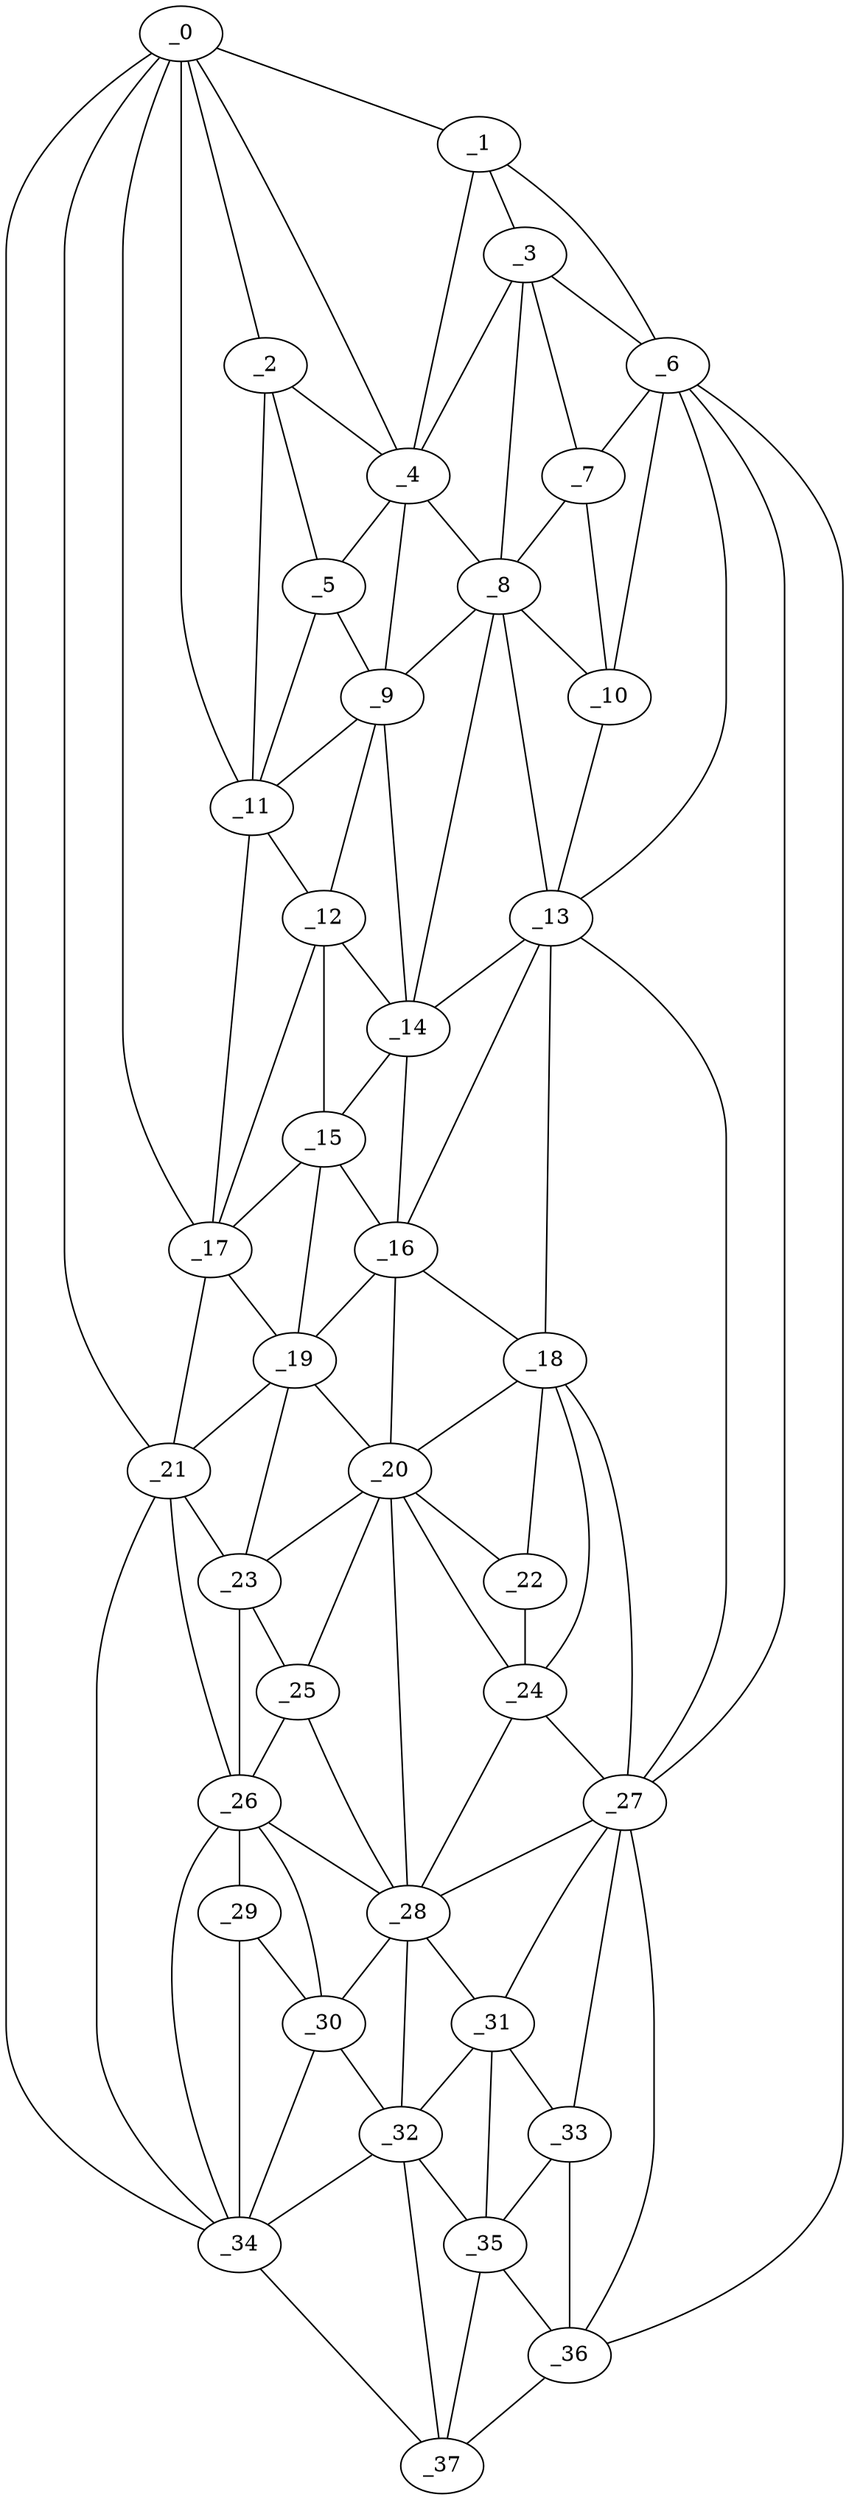 graph "obj79__20.gxl" {
	_0	 [x=6,
		y=83];
	_1	 [x=7,
		y=48];
	_0 -- _1	 [valence=1];
	_2	 [x=16,
		y=79];
	_0 -- _2	 [valence=2];
	_4	 [x=19,
		y=65];
	_0 -- _4	 [valence=1];
	_11	 [x=31,
		y=81];
	_0 -- _11	 [valence=1];
	_17	 [x=56,
		y=84];
	_0 -- _17	 [valence=1];
	_21	 [x=69,
		y=86];
	_0 -- _21	 [valence=1];
	_34	 [x=112,
		y=94];
	_0 -- _34	 [valence=1];
	_3	 [x=19,
		y=45];
	_1 -- _3	 [valence=1];
	_1 -- _4	 [valence=2];
	_6	 [x=22,
		y=33];
	_1 -- _6	 [valence=1];
	_2 -- _4	 [valence=2];
	_5	 [x=20,
		y=73];
	_2 -- _5	 [valence=2];
	_2 -- _11	 [valence=2];
	_3 -- _4	 [valence=2];
	_3 -- _6	 [valence=2];
	_7	 [x=26,
		y=44];
	_3 -- _7	 [valence=2];
	_8	 [x=30,
		y=54];
	_3 -- _8	 [valence=2];
	_4 -- _5	 [valence=2];
	_4 -- _8	 [valence=1];
	_9	 [x=30,
		y=66];
	_4 -- _9	 [valence=1];
	_5 -- _9	 [valence=2];
	_5 -- _11	 [valence=2];
	_6 -- _7	 [valence=2];
	_10	 [x=31,
		y=42];
	_6 -- _10	 [valence=2];
	_13	 [x=44,
		y=43];
	_6 -- _13	 [valence=1];
	_27	 [x=83,
		y=48];
	_6 -- _27	 [valence=2];
	_36	 [x=125,
		y=44];
	_6 -- _36	 [valence=1];
	_7 -- _8	 [valence=1];
	_7 -- _10	 [valence=1];
	_8 -- _9	 [valence=1];
	_8 -- _10	 [valence=2];
	_8 -- _13	 [valence=2];
	_14	 [x=45,
		y=72];
	_8 -- _14	 [valence=2];
	_9 -- _11	 [valence=1];
	_12	 [x=36,
		y=81];
	_9 -- _12	 [valence=1];
	_9 -- _14	 [valence=2];
	_10 -- _13	 [valence=1];
	_11 -- _12	 [valence=2];
	_11 -- _17	 [valence=2];
	_12 -- _14	 [valence=2];
	_15	 [x=45,
		y=78];
	_12 -- _15	 [valence=2];
	_12 -- _17	 [valence=2];
	_13 -- _14	 [valence=2];
	_16	 [x=53,
		y=69];
	_13 -- _16	 [valence=2];
	_18	 [x=58,
		y=47];
	_13 -- _18	 [valence=1];
	_13 -- _27	 [valence=2];
	_14 -- _15	 [valence=2];
	_14 -- _16	 [valence=2];
	_15 -- _16	 [valence=2];
	_15 -- _17	 [valence=2];
	_19	 [x=59,
		y=76];
	_15 -- _19	 [valence=1];
	_16 -- _18	 [valence=2];
	_16 -- _19	 [valence=2];
	_20	 [x=69,
		y=71];
	_16 -- _20	 [valence=2];
	_17 -- _19	 [valence=1];
	_17 -- _21	 [valence=2];
	_18 -- _20	 [valence=2];
	_22	 [x=72,
		y=50];
	_18 -- _22	 [valence=2];
	_24	 [x=78,
		y=49];
	_18 -- _24	 [valence=2];
	_18 -- _27	 [valence=1];
	_19 -- _20	 [valence=2];
	_19 -- _21	 [valence=2];
	_23	 [x=73,
		y=80];
	_19 -- _23	 [valence=2];
	_20 -- _22	 [valence=2];
	_20 -- _23	 [valence=2];
	_20 -- _24	 [valence=2];
	_25	 [x=78,
		y=77];
	_20 -- _25	 [valence=2];
	_28	 [x=86,
		y=73];
	_20 -- _28	 [valence=2];
	_21 -- _23	 [valence=2];
	_26	 [x=80,
		y=86];
	_21 -- _26	 [valence=1];
	_21 -- _34	 [valence=2];
	_22 -- _24	 [valence=1];
	_23 -- _25	 [valence=2];
	_23 -- _26	 [valence=1];
	_24 -- _27	 [valence=2];
	_24 -- _28	 [valence=2];
	_25 -- _26	 [valence=2];
	_25 -- _28	 [valence=2];
	_26 -- _28	 [valence=2];
	_29	 [x=90,
		y=87];
	_26 -- _29	 [valence=1];
	_30	 [x=93,
		y=80];
	_26 -- _30	 [valence=2];
	_26 -- _34	 [valence=2];
	_27 -- _28	 [valence=2];
	_31	 [x=94,
		y=51];
	_27 -- _31	 [valence=2];
	_33	 [x=109,
		y=48];
	_27 -- _33	 [valence=2];
	_27 -- _36	 [valence=1];
	_28 -- _30	 [valence=2];
	_28 -- _31	 [valence=2];
	_32	 [x=102,
		y=74];
	_28 -- _32	 [valence=2];
	_29 -- _30	 [valence=2];
	_29 -- _34	 [valence=2];
	_30 -- _32	 [valence=2];
	_30 -- _34	 [valence=1];
	_31 -- _32	 [valence=2];
	_31 -- _33	 [valence=2];
	_35	 [x=113,
		y=59];
	_31 -- _35	 [valence=1];
	_32 -- _34	 [valence=2];
	_32 -- _35	 [valence=2];
	_37	 [x=125,
		y=78];
	_32 -- _37	 [valence=2];
	_33 -- _35	 [valence=1];
	_33 -- _36	 [valence=1];
	_34 -- _37	 [valence=1];
	_35 -- _36	 [valence=2];
	_35 -- _37	 [valence=1];
	_36 -- _37	 [valence=1];
}
